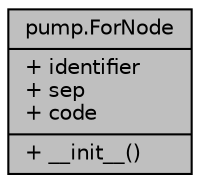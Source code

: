 digraph "pump.ForNode"
{
  edge [fontname="Helvetica",fontsize="10",labelfontname="Helvetica",labelfontsize="10"];
  node [fontname="Helvetica",fontsize="10",shape=record];
  Node1 [label="{pump.ForNode\n|+ identifier\l+ sep\l+ code\l|+ __init__()\l}",height=0.2,width=0.4,color="black", fillcolor="grey75", style="filled", fontcolor="black"];
}
